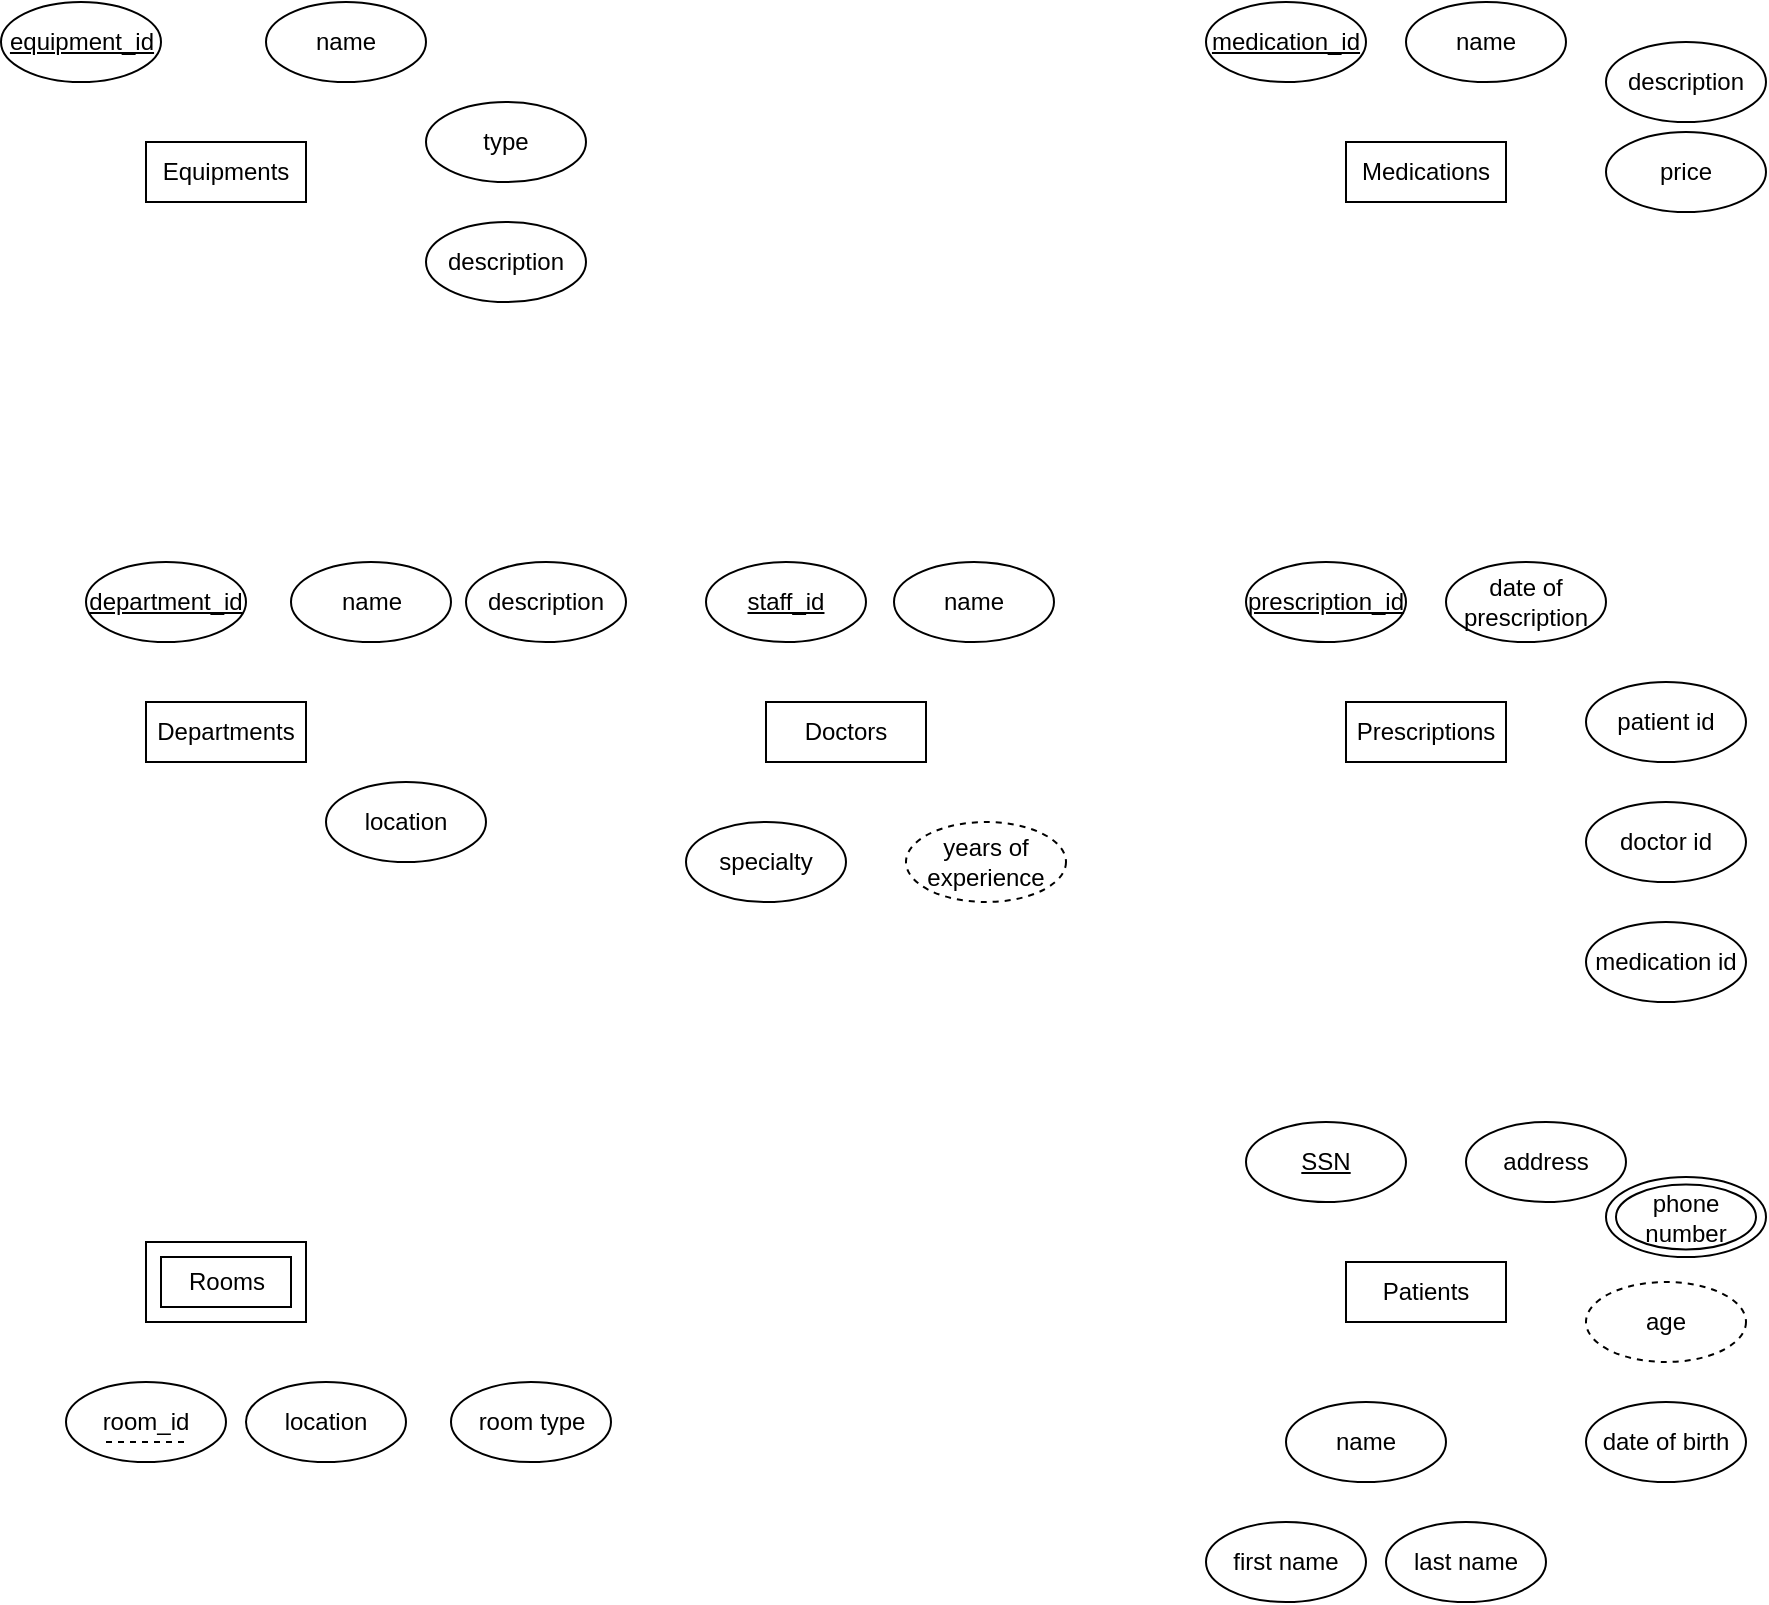 <mxfile version="24.7.16">
  <diagram name="Page-1" id="Y-eyhaMJL06vKG5s_Lm6">
    <mxGraphModel dx="1448" dy="410" grid="1" gridSize="10" guides="1" tooltips="1" connect="1" arrows="1" fold="1" page="1" pageScale="1" pageWidth="827" pageHeight="1169" math="0" shadow="0">
      <root>
        <mxCell id="0" />
        <mxCell id="1" parent="0" />
        <mxCell id="VTB37e6MTEbKFAxIW83M-1" value="Doctors" style="rounded=0;whiteSpace=wrap;html=1;" vertex="1" parent="1">
          <mxGeometry x="350" y="420" width="80" height="30" as="geometry" />
        </mxCell>
        <mxCell id="VTB37e6MTEbKFAxIW83M-3" value="Departments" style="rounded=0;whiteSpace=wrap;html=1;" vertex="1" parent="1">
          <mxGeometry x="40" y="420" width="80" height="30" as="geometry" />
        </mxCell>
        <mxCell id="VTB37e6MTEbKFAxIW83M-4" value="Prescriptions" style="rounded=0;whiteSpace=wrap;html=1;" vertex="1" parent="1">
          <mxGeometry x="640" y="420" width="80" height="30" as="geometry" />
        </mxCell>
        <mxCell id="VTB37e6MTEbKFAxIW83M-5" value="Equipments" style="rounded=0;whiteSpace=wrap;html=1;" vertex="1" parent="1">
          <mxGeometry x="40" y="140" width="80" height="30" as="geometry" />
        </mxCell>
        <mxCell id="VTB37e6MTEbKFAxIW83M-6" value="Medications" style="rounded=0;whiteSpace=wrap;html=1;" vertex="1" parent="1">
          <mxGeometry x="640" y="140" width="80" height="30" as="geometry" />
        </mxCell>
        <mxCell id="VTB37e6MTEbKFAxIW83M-8" value="" style="rounded=0;whiteSpace=wrap;html=1;" vertex="1" parent="1">
          <mxGeometry x="40" y="690" width="80" height="40" as="geometry" />
        </mxCell>
        <mxCell id="VTB37e6MTEbKFAxIW83M-9" value="Patients" style="rounded=0;whiteSpace=wrap;html=1;" vertex="1" parent="1">
          <mxGeometry x="640" y="700" width="80" height="30" as="geometry" />
        </mxCell>
        <mxCell id="VTB37e6MTEbKFAxIW83M-10" value="Rooms" style="rounded=0;whiteSpace=wrap;html=1;" vertex="1" parent="1">
          <mxGeometry x="47.5" y="697.5" width="65" height="25" as="geometry" />
        </mxCell>
        <mxCell id="VTB37e6MTEbKFAxIW83M-12" value="&lt;u&gt;equipment_id&lt;/u&gt;" style="ellipse;whiteSpace=wrap;html=1;" vertex="1" parent="1">
          <mxGeometry x="-32.5" y="70" width="80" height="40" as="geometry" />
        </mxCell>
        <mxCell id="VTB37e6MTEbKFAxIW83M-20" value="name" style="ellipse;whiteSpace=wrap;html=1;align=center;" vertex="1" parent="1">
          <mxGeometry x="100" y="70" width="80" height="40" as="geometry" />
        </mxCell>
        <mxCell id="VTB37e6MTEbKFAxIW83M-21" value="type" style="ellipse;whiteSpace=wrap;html=1;align=center;" vertex="1" parent="1">
          <mxGeometry x="180" y="120" width="80" height="40" as="geometry" />
        </mxCell>
        <mxCell id="VTB37e6MTEbKFAxIW83M-22" value="description" style="ellipse;whiteSpace=wrap;html=1;align=center;" vertex="1" parent="1">
          <mxGeometry x="180" y="180" width="80" height="40" as="geometry" />
        </mxCell>
        <mxCell id="VTB37e6MTEbKFAxIW83M-24" value="&lt;u&gt;department_id&lt;/u&gt;" style="ellipse;whiteSpace=wrap;html=1;" vertex="1" parent="1">
          <mxGeometry x="10" y="350" width="80" height="40" as="geometry" />
        </mxCell>
        <mxCell id="VTB37e6MTEbKFAxIW83M-25" value="name" style="ellipse;whiteSpace=wrap;html=1;align=center;" vertex="1" parent="1">
          <mxGeometry x="112.5" y="350" width="80" height="40" as="geometry" />
        </mxCell>
        <mxCell id="VTB37e6MTEbKFAxIW83M-26" value="description" style="ellipse;whiteSpace=wrap;html=1;align=center;" vertex="1" parent="1">
          <mxGeometry x="200" y="350" width="80" height="40" as="geometry" />
        </mxCell>
        <mxCell id="VTB37e6MTEbKFAxIW83M-27" value="location" style="ellipse;whiteSpace=wrap;html=1;align=center;" vertex="1" parent="1">
          <mxGeometry x="130" y="460" width="80" height="40" as="geometry" />
        </mxCell>
        <mxCell id="VTB37e6MTEbKFAxIW83M-28" value="&lt;u&gt;staff_id&lt;/u&gt;" style="ellipse;whiteSpace=wrap;html=1;" vertex="1" parent="1">
          <mxGeometry x="320" y="350" width="80" height="40" as="geometry" />
        </mxCell>
        <mxCell id="VTB37e6MTEbKFAxIW83M-29" value="name" style="ellipse;whiteSpace=wrap;html=1;align=center;" vertex="1" parent="1">
          <mxGeometry x="414" y="350" width="80" height="40" as="geometry" />
        </mxCell>
        <mxCell id="VTB37e6MTEbKFAxIW83M-30" value="specialty" style="ellipse;whiteSpace=wrap;html=1;align=center;" vertex="1" parent="1">
          <mxGeometry x="310" y="480" width="80" height="40" as="geometry" />
        </mxCell>
        <mxCell id="VTB37e6MTEbKFAxIW83M-32" value="years of experience" style="ellipse;whiteSpace=wrap;html=1;align=center;dashed=1;" vertex="1" parent="1">
          <mxGeometry x="420" y="480" width="80" height="40" as="geometry" />
        </mxCell>
        <mxCell id="VTB37e6MTEbKFAxIW83M-33" value="&lt;u&gt;medication_id&lt;/u&gt;" style="ellipse;whiteSpace=wrap;html=1;" vertex="1" parent="1">
          <mxGeometry x="570" y="70" width="80" height="40" as="geometry" />
        </mxCell>
        <mxCell id="VTB37e6MTEbKFAxIW83M-34" value="name" style="ellipse;whiteSpace=wrap;html=1;align=center;" vertex="1" parent="1">
          <mxGeometry x="670" y="70" width="80" height="40" as="geometry" />
        </mxCell>
        <mxCell id="VTB37e6MTEbKFAxIW83M-35" value="description" style="ellipse;whiteSpace=wrap;html=1;align=center;" vertex="1" parent="1">
          <mxGeometry x="770" y="90" width="80" height="40" as="geometry" />
        </mxCell>
        <mxCell id="VTB37e6MTEbKFAxIW83M-36" value="price" style="ellipse;whiteSpace=wrap;html=1;align=center;" vertex="1" parent="1">
          <mxGeometry x="770" y="135" width="80" height="40" as="geometry" />
        </mxCell>
        <mxCell id="VTB37e6MTEbKFAxIW83M-37" value="&lt;u&gt;prescription_id&lt;/u&gt;" style="ellipse;whiteSpace=wrap;html=1;" vertex="1" parent="1">
          <mxGeometry x="590" y="350" width="80" height="40" as="geometry" />
        </mxCell>
        <mxCell id="VTB37e6MTEbKFAxIW83M-38" value="date of prescription" style="ellipse;whiteSpace=wrap;html=1;align=center;" vertex="1" parent="1">
          <mxGeometry x="690" y="350" width="80" height="40" as="geometry" />
        </mxCell>
        <mxCell id="VTB37e6MTEbKFAxIW83M-39" value="&lt;u&gt;SSN&lt;/u&gt;" style="ellipse;whiteSpace=wrap;html=1;" vertex="1" parent="1">
          <mxGeometry x="590" y="630" width="80" height="40" as="geometry" />
        </mxCell>
        <mxCell id="VTB37e6MTEbKFAxIW83M-40" value="patient id" style="ellipse;whiteSpace=wrap;html=1;align=center;" vertex="1" parent="1">
          <mxGeometry x="760" y="410" width="80" height="40" as="geometry" />
        </mxCell>
        <mxCell id="VTB37e6MTEbKFAxIW83M-41" value="doctor id" style="ellipse;whiteSpace=wrap;html=1;align=center;" vertex="1" parent="1">
          <mxGeometry x="760" y="470" width="80" height="40" as="geometry" />
        </mxCell>
        <mxCell id="VTB37e6MTEbKFAxIW83M-42" value="medication id" style="ellipse;whiteSpace=wrap;html=1;align=center;" vertex="1" parent="1">
          <mxGeometry x="760" y="530" width="80" height="40" as="geometry" />
        </mxCell>
        <mxCell id="VTB37e6MTEbKFAxIW83M-44" value="name" style="ellipse;whiteSpace=wrap;html=1;align=center;" vertex="1" parent="1">
          <mxGeometry x="610" y="770" width="80" height="40" as="geometry" />
        </mxCell>
        <mxCell id="VTB37e6MTEbKFAxIW83M-45" value="first name" style="ellipse;whiteSpace=wrap;html=1;align=center;" vertex="1" parent="1">
          <mxGeometry x="570" y="830" width="80" height="40" as="geometry" />
        </mxCell>
        <mxCell id="VTB37e6MTEbKFAxIW83M-46" value="last name" style="ellipse;whiteSpace=wrap;html=1;align=center;" vertex="1" parent="1">
          <mxGeometry x="660" y="830" width="80" height="40" as="geometry" />
        </mxCell>
        <mxCell id="VTB37e6MTEbKFAxIW83M-47" value="address" style="ellipse;whiteSpace=wrap;html=1;align=center;" vertex="1" parent="1">
          <mxGeometry x="700" y="630" width="80" height="40" as="geometry" />
        </mxCell>
        <mxCell id="VTB37e6MTEbKFAxIW83M-48" value="age" style="ellipse;whiteSpace=wrap;html=1;align=center;dashed=1;" vertex="1" parent="1">
          <mxGeometry x="760" y="710" width="80" height="40" as="geometry" />
        </mxCell>
        <mxCell id="VTB37e6MTEbKFAxIW83M-49" value="date of birth" style="ellipse;whiteSpace=wrap;html=1;align=center;" vertex="1" parent="1">
          <mxGeometry x="760" y="770" width="80" height="40" as="geometry" />
        </mxCell>
        <mxCell id="VTB37e6MTEbKFAxIW83M-50" value="" style="ellipse;whiteSpace=wrap;html=1;align=center;perimeterSpacing=0;" vertex="1" parent="1">
          <mxGeometry x="770" y="657.5" width="80" height="40" as="geometry" />
        </mxCell>
        <mxCell id="VTB37e6MTEbKFAxIW83M-51" value="phone number" style="ellipse;whiteSpace=wrap;html=1;align=center;perimeterSpacing=0;" vertex="1" parent="1">
          <mxGeometry x="775" y="661.25" width="70" height="32.5" as="geometry" />
        </mxCell>
        <mxCell id="VTB37e6MTEbKFAxIW83M-52" value="location" style="ellipse;whiteSpace=wrap;html=1;align=center;" vertex="1" parent="1">
          <mxGeometry x="90" y="760" width="80" height="40" as="geometry" />
        </mxCell>
        <mxCell id="VTB37e6MTEbKFAxIW83M-53" value="room type" style="ellipse;whiteSpace=wrap;html=1;align=center;" vertex="1" parent="1">
          <mxGeometry x="192.5" y="760" width="80" height="40" as="geometry" />
        </mxCell>
        <mxCell id="VTB37e6MTEbKFAxIW83M-55" value="room_id" style="ellipse;whiteSpace=wrap;html=1;align=center;" vertex="1" parent="1">
          <mxGeometry y="760" width="80" height="40" as="geometry" />
        </mxCell>
        <mxCell id="VTB37e6MTEbKFAxIW83M-57" value="" style="endArrow=none;dashed=1;html=1;rounded=0;entryX=0.75;entryY=0.75;entryDx=0;entryDy=0;entryPerimeter=0;exitX=0.25;exitY=0.75;exitDx=0;exitDy=0;exitPerimeter=0;" edge="1" parent="1" source="VTB37e6MTEbKFAxIW83M-55" target="VTB37e6MTEbKFAxIW83M-55">
          <mxGeometry width="50" height="50" relative="1" as="geometry">
            <mxPoint x="40" y="860" as="sourcePoint" />
            <mxPoint x="90" y="860" as="targetPoint" />
          </mxGeometry>
        </mxCell>
      </root>
    </mxGraphModel>
  </diagram>
</mxfile>
